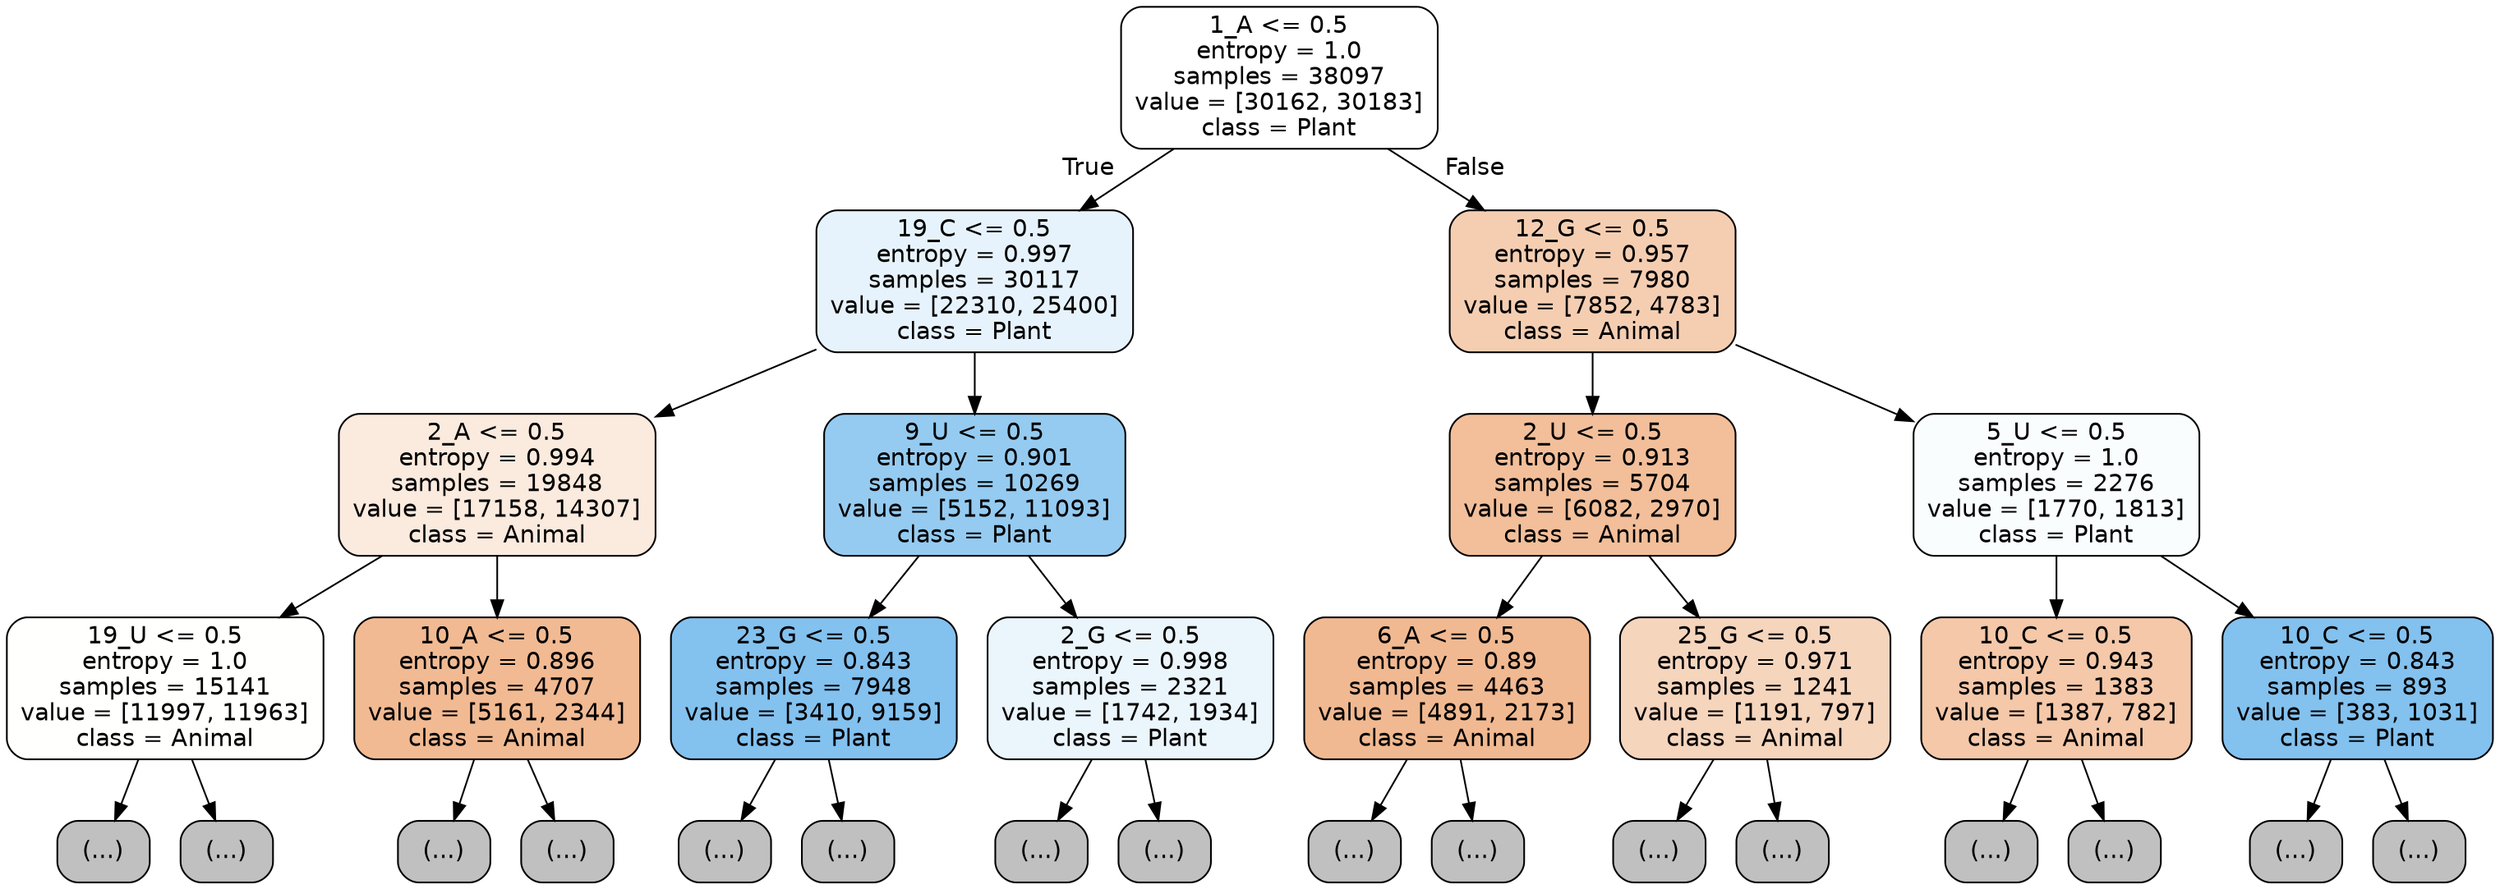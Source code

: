 digraph Tree {
node [shape=box, style="filled, rounded", color="black", fontname="helvetica"] ;
edge [fontname="helvetica"] ;
0 [label="1_A <= 0.5\nentropy = 1.0\nsamples = 38097\nvalue = [30162, 30183]\nclass = Plant", fillcolor="#ffffff"] ;
1 [label="19_C <= 0.5\nentropy = 0.997\nsamples = 30117\nvalue = [22310, 25400]\nclass = Plant", fillcolor="#e7f3fc"] ;
0 -> 1 [labeldistance=2.5, labelangle=45, headlabel="True"] ;
2 [label="2_A <= 0.5\nentropy = 0.994\nsamples = 19848\nvalue = [17158, 14307]\nclass = Animal", fillcolor="#fbeade"] ;
1 -> 2 ;
3 [label="19_U <= 0.5\nentropy = 1.0\nsamples = 15141\nvalue = [11997, 11963]\nclass = Animal", fillcolor="#fffffe"] ;
2 -> 3 ;
4 [label="(...)", fillcolor="#C0C0C0"] ;
3 -> 4 ;
4715 [label="(...)", fillcolor="#C0C0C0"] ;
3 -> 4715 ;
7140 [label="10_A <= 0.5\nentropy = 0.896\nsamples = 4707\nvalue = [5161, 2344]\nclass = Animal", fillcolor="#f1ba93"] ;
2 -> 7140 ;
7141 [label="(...)", fillcolor="#C0C0C0"] ;
7140 -> 7141 ;
8836 [label="(...)", fillcolor="#C0C0C0"] ;
7140 -> 8836 ;
9399 [label="9_U <= 0.5\nentropy = 0.901\nsamples = 10269\nvalue = [5152, 11093]\nclass = Plant", fillcolor="#95cbf1"] ;
1 -> 9399 ;
9400 [label="23_G <= 0.5\nentropy = 0.843\nsamples = 7948\nvalue = [3410, 9159]\nclass = Plant", fillcolor="#83c1ef"] ;
9399 -> 9400 ;
9401 [label="(...)", fillcolor="#C0C0C0"] ;
9400 -> 9401 ;
11660 [label="(...)", fillcolor="#C0C0C0"] ;
9400 -> 11660 ;
11773 [label="2_G <= 0.5\nentropy = 0.998\nsamples = 2321\nvalue = [1742, 1934]\nclass = Plant", fillcolor="#ebf5fc"] ;
9399 -> 11773 ;
11774 [label="(...)", fillcolor="#C0C0C0"] ;
11773 -> 11774 ;
12425 [label="(...)", fillcolor="#C0C0C0"] ;
11773 -> 12425 ;
12706 [label="12_G <= 0.5\nentropy = 0.957\nsamples = 7980\nvalue = [7852, 4783]\nclass = Animal", fillcolor="#f5ceb2"] ;
0 -> 12706 [labeldistance=2.5, labelangle=-45, headlabel="False"] ;
12707 [label="2_U <= 0.5\nentropy = 0.913\nsamples = 5704\nvalue = [6082, 2970]\nclass = Animal", fillcolor="#f2bf9a"] ;
12706 -> 12707 ;
12708 [label="6_A <= 0.5\nentropy = 0.89\nsamples = 4463\nvalue = [4891, 2173]\nclass = Animal", fillcolor="#f1b991"] ;
12707 -> 12708 ;
12709 [label="(...)", fillcolor="#C0C0C0"] ;
12708 -> 12709 ;
14464 [label="(...)", fillcolor="#C0C0C0"] ;
12708 -> 14464 ;
15047 [label="25_G <= 0.5\nentropy = 0.971\nsamples = 1241\nvalue = [1191, 797]\nclass = Animal", fillcolor="#f6d5bd"] ;
12707 -> 15047 ;
15048 [label="(...)", fillcolor="#C0C0C0"] ;
15047 -> 15048 ;
15729 [label="(...)", fillcolor="#C0C0C0"] ;
15047 -> 15729 ;
15730 [label="5_U <= 0.5\nentropy = 1.0\nsamples = 2276\nvalue = [1770, 1813]\nclass = Plant", fillcolor="#fafdfe"] ;
12706 -> 15730 ;
15731 [label="10_C <= 0.5\nentropy = 0.943\nsamples = 1383\nvalue = [1387, 782]\nclass = Animal", fillcolor="#f4c8a9"] ;
15730 -> 15731 ;
15732 [label="(...)", fillcolor="#C0C0C0"] ;
15731 -> 15732 ;
16297 [label="(...)", fillcolor="#C0C0C0"] ;
15731 -> 16297 ;
16496 [label="10_C <= 0.5\nentropy = 0.843\nsamples = 893\nvalue = [383, 1031]\nclass = Plant", fillcolor="#83c1ef"] ;
15730 -> 16496 ;
16497 [label="(...)", fillcolor="#C0C0C0"] ;
16496 -> 16497 ;
16702 [label="(...)", fillcolor="#C0C0C0"] ;
16496 -> 16702 ;
}